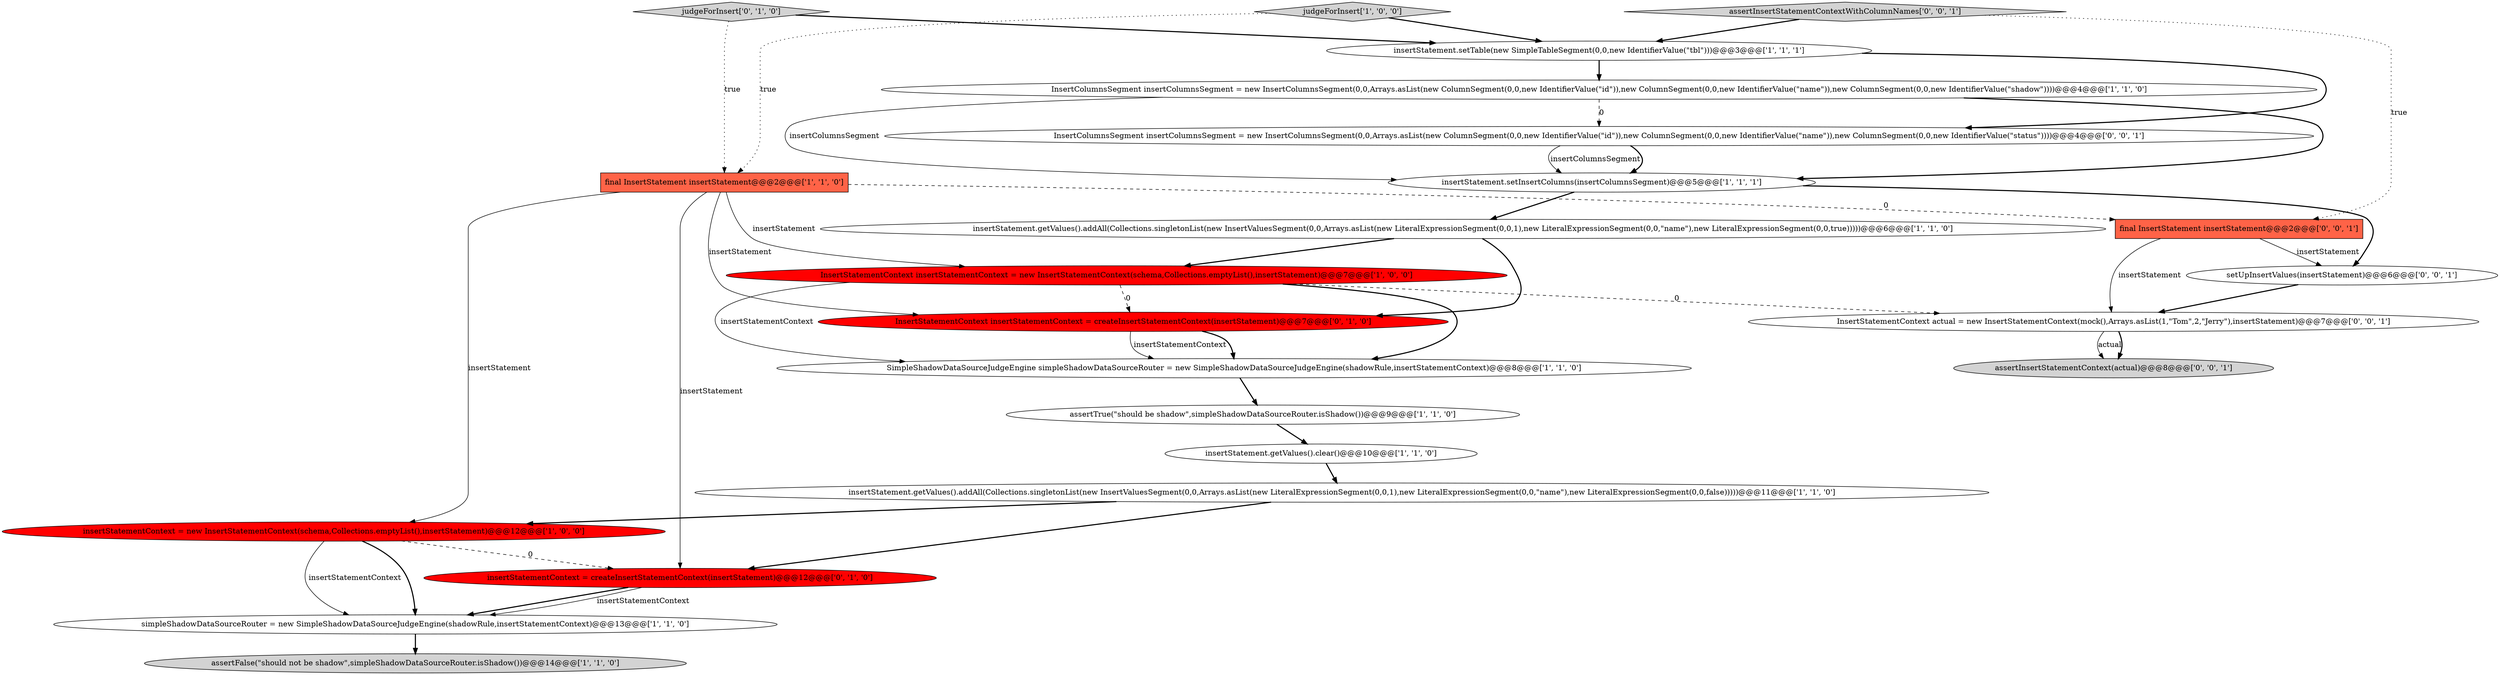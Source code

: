 digraph {
20 [style = filled, label = "InsertStatementContext actual = new InsertStatementContext(mock(),Arrays.asList(1,\"Tom\",2,\"Jerry\"),insertStatement)@@@7@@@['0', '0', '1']", fillcolor = white, shape = ellipse image = "AAA0AAABBB3BBB"];
17 [style = filled, label = "setUpInsertValues(insertStatement)@@@6@@@['0', '0', '1']", fillcolor = white, shape = ellipse image = "AAA0AAABBB3BBB"];
3 [style = filled, label = "final InsertStatement insertStatement@@@2@@@['1', '1', '0']", fillcolor = tomato, shape = box image = "AAA0AAABBB1BBB"];
19 [style = filled, label = "final InsertStatement insertStatement@@@2@@@['0', '0', '1']", fillcolor = tomato, shape = box image = "AAA0AAABBB3BBB"];
6 [style = filled, label = "SimpleShadowDataSourceJudgeEngine simpleShadowDataSourceRouter = new SimpleShadowDataSourceJudgeEngine(shadowRule,insertStatementContext)@@@8@@@['1', '1', '0']", fillcolor = white, shape = ellipse image = "AAA0AAABBB1BBB"];
1 [style = filled, label = "insertStatement.getValues().addAll(Collections.singletonList(new InsertValuesSegment(0,0,Arrays.asList(new LiteralExpressionSegment(0,0,1),new LiteralExpressionSegment(0,0,\"name\"),new LiteralExpressionSegment(0,0,true)))))@@@6@@@['1', '1', '0']", fillcolor = white, shape = ellipse image = "AAA0AAABBB1BBB"];
15 [style = filled, label = "insertStatementContext = createInsertStatementContext(insertStatement)@@@12@@@['0', '1', '0']", fillcolor = red, shape = ellipse image = "AAA1AAABBB2BBB"];
22 [style = filled, label = "assertInsertStatementContextWithColumnNames['0', '0', '1']", fillcolor = lightgray, shape = diamond image = "AAA0AAABBB3BBB"];
11 [style = filled, label = "InsertColumnsSegment insertColumnsSegment = new InsertColumnsSegment(0,0,Arrays.asList(new ColumnSegment(0,0,new IdentifierValue(\"id\")),new ColumnSegment(0,0,new IdentifierValue(\"name\")),new ColumnSegment(0,0,new IdentifierValue(\"shadow\"))))@@@4@@@['1', '1', '0']", fillcolor = white, shape = ellipse image = "AAA0AAABBB1BBB"];
16 [style = filled, label = "judgeForInsert['0', '1', '0']", fillcolor = lightgray, shape = diamond image = "AAA0AAABBB2BBB"];
13 [style = filled, label = "assertFalse(\"should not be shadow\",simpleShadowDataSourceRouter.isShadow())@@@14@@@['1', '1', '0']", fillcolor = lightgray, shape = ellipse image = "AAA0AAABBB1BBB"];
8 [style = filled, label = "insertStatement.getValues().clear()@@@10@@@['1', '1', '0']", fillcolor = white, shape = ellipse image = "AAA0AAABBB1BBB"];
18 [style = filled, label = "assertInsertStatementContext(actual)@@@8@@@['0', '0', '1']", fillcolor = lightgray, shape = ellipse image = "AAA0AAABBB3BBB"];
4 [style = filled, label = "insertStatement.setInsertColumns(insertColumnsSegment)@@@5@@@['1', '1', '1']", fillcolor = white, shape = ellipse image = "AAA0AAABBB1BBB"];
2 [style = filled, label = "simpleShadowDataSourceRouter = new SimpleShadowDataSourceJudgeEngine(shadowRule,insertStatementContext)@@@13@@@['1', '1', '0']", fillcolor = white, shape = ellipse image = "AAA0AAABBB1BBB"];
5 [style = filled, label = "insertStatementContext = new InsertStatementContext(schema,Collections.emptyList(),insertStatement)@@@12@@@['1', '0', '0']", fillcolor = red, shape = ellipse image = "AAA1AAABBB1BBB"];
21 [style = filled, label = "InsertColumnsSegment insertColumnsSegment = new InsertColumnsSegment(0,0,Arrays.asList(new ColumnSegment(0,0,new IdentifierValue(\"id\")),new ColumnSegment(0,0,new IdentifierValue(\"name\")),new ColumnSegment(0,0,new IdentifierValue(\"status\"))))@@@4@@@['0', '0', '1']", fillcolor = white, shape = ellipse image = "AAA0AAABBB3BBB"];
14 [style = filled, label = "InsertStatementContext insertStatementContext = createInsertStatementContext(insertStatement)@@@7@@@['0', '1', '0']", fillcolor = red, shape = ellipse image = "AAA1AAABBB2BBB"];
7 [style = filled, label = "InsertStatementContext insertStatementContext = new InsertStatementContext(schema,Collections.emptyList(),insertStatement)@@@7@@@['1', '0', '0']", fillcolor = red, shape = ellipse image = "AAA1AAABBB1BBB"];
10 [style = filled, label = "judgeForInsert['1', '0', '0']", fillcolor = lightgray, shape = diamond image = "AAA0AAABBB1BBB"];
12 [style = filled, label = "insertStatement.getValues().addAll(Collections.singletonList(new InsertValuesSegment(0,0,Arrays.asList(new LiteralExpressionSegment(0,0,1),new LiteralExpressionSegment(0,0,\"name\"),new LiteralExpressionSegment(0,0,false)))))@@@11@@@['1', '1', '0']", fillcolor = white, shape = ellipse image = "AAA0AAABBB1BBB"];
0 [style = filled, label = "insertStatement.setTable(new SimpleTableSegment(0,0,new IdentifierValue(\"tbl\")))@@@3@@@['1', '1', '1']", fillcolor = white, shape = ellipse image = "AAA0AAABBB1BBB"];
9 [style = filled, label = "assertTrue(\"should be shadow\",simpleShadowDataSourceRouter.isShadow())@@@9@@@['1', '1', '0']", fillcolor = white, shape = ellipse image = "AAA0AAABBB1BBB"];
21->4 [style = solid, label="insertColumnsSegment"];
5->2 [style = solid, label="insertStatementContext"];
20->18 [style = solid, label="actual"];
14->6 [style = solid, label="insertStatementContext"];
15->2 [style = bold, label=""];
7->6 [style = solid, label="insertStatementContext"];
15->2 [style = solid, label="insertStatementContext"];
16->0 [style = bold, label=""];
22->19 [style = dotted, label="true"];
12->5 [style = bold, label=""];
4->17 [style = bold, label=""];
3->5 [style = solid, label="insertStatement"];
11->4 [style = solid, label="insertColumnsSegment"];
7->14 [style = dashed, label="0"];
11->4 [style = bold, label=""];
12->15 [style = bold, label=""];
10->3 [style = dotted, label="true"];
0->11 [style = bold, label=""];
7->20 [style = dashed, label="0"];
0->21 [style = bold, label=""];
3->15 [style = solid, label="insertStatement"];
9->8 [style = bold, label=""];
1->7 [style = bold, label=""];
16->3 [style = dotted, label="true"];
2->13 [style = bold, label=""];
3->19 [style = dashed, label="0"];
20->18 [style = bold, label=""];
5->2 [style = bold, label=""];
22->0 [style = bold, label=""];
3->7 [style = solid, label="insertStatement"];
10->0 [style = bold, label=""];
7->6 [style = bold, label=""];
3->14 [style = solid, label="insertStatement"];
19->20 [style = solid, label="insertStatement"];
17->20 [style = bold, label=""];
1->14 [style = bold, label=""];
4->1 [style = bold, label=""];
6->9 [style = bold, label=""];
11->21 [style = dashed, label="0"];
5->15 [style = dashed, label="0"];
14->6 [style = bold, label=""];
8->12 [style = bold, label=""];
21->4 [style = bold, label=""];
19->17 [style = solid, label="insertStatement"];
}
